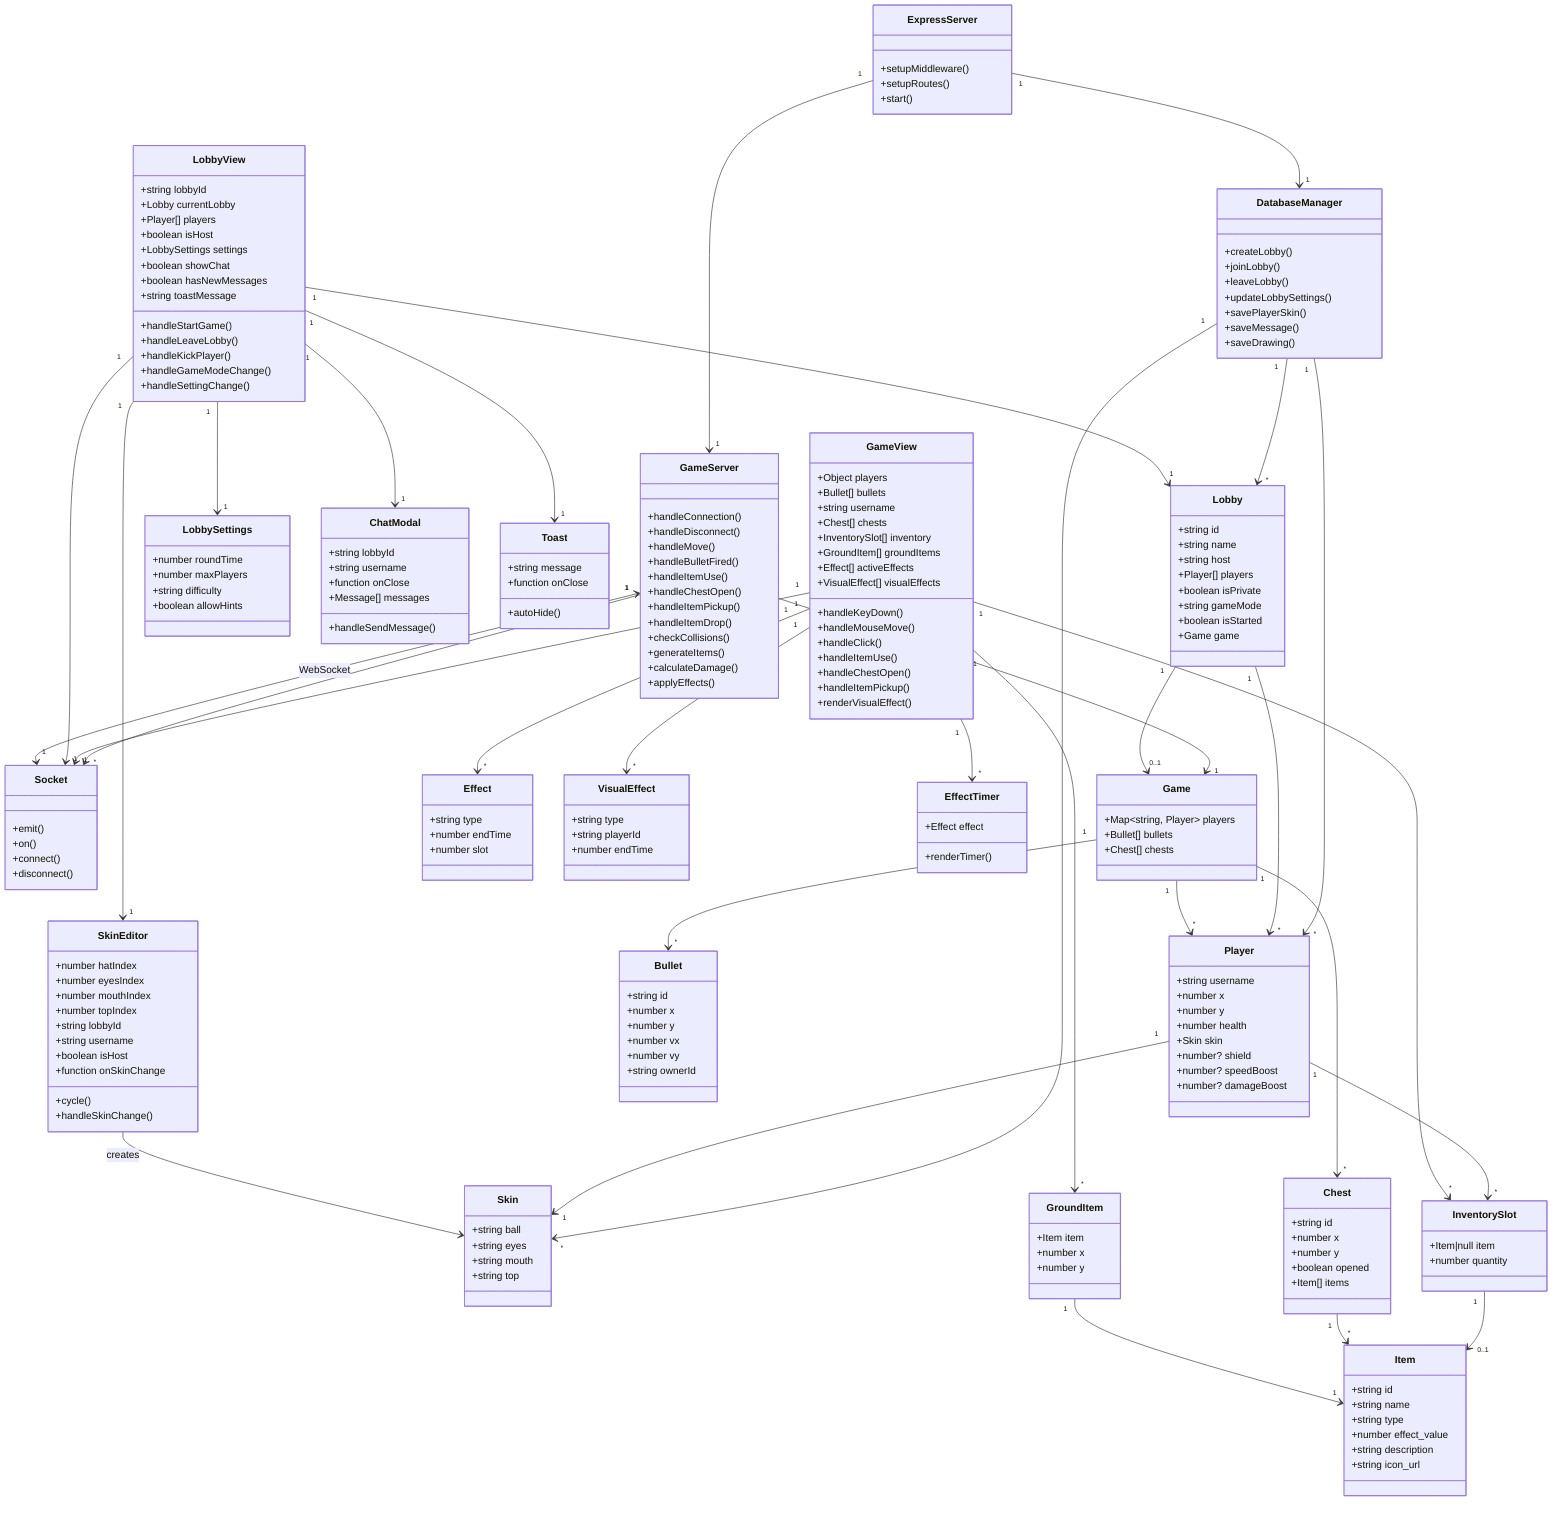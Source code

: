 classDiagram
    %% Hauptkomponenten
    class ExpressServer {
        +setupMiddleware()
        +setupRoutes()
        +start()
    }

    class DatabaseManager {
        +createLobby()
        +joinLobby()
        +leaveLobby()
        +updateLobbySettings()
        +savePlayerSkin()
        +saveMessage()
        +saveDrawing()
    }

    class GameServer {
        +handleConnection()
        +handleDisconnect()
        +handleMove()
        +handleBulletFired()
        +handleItemUse()
        +handleChestOpen()
        +handleItemPickup()
        +handleItemDrop()
        +checkCollisions()
        +generateItems()
        +calculateDamage()
        +applyEffects()
    }

    class Socket {
        +emit()
        +on()
        +connect()
        +disconnect()
    }

    %% Datenmodelle
    class Lobby {
        +string id
        +string name
        +string host
        +Player[] players
        +boolean isPrivate
        +string gameMode
        +boolean isStarted
        +Game game
    }

    class Player {
        +string username
        +number x
        +number y
        +number health
        +Skin skin
        +number? shield
        +number? speedBoost
        +number? damageBoost
    }

    class Game {
        +Map~string, Player~ players
        +Bullet[] bullets
        +Chest[] chests
    }

    class Item {
        +string id
        +string name
        +string type
        +number effect_value
        +string description
        +string icon_url
    }

    class Skin {
        +string ball
        +string eyes
        +string mouth
        +string top
    }

    class Bullet {
        +string id
        +number x
        +number y
        +number vx
        +number vy
        +string ownerId
    }

    class Chest {
        +string id
        +number x
        +number y
        +boolean opened
        +Item[] items
    }

    class InventorySlot {
        +Item|null item
        +number quantity
    }

    class GroundItem {
        +Item item
        +number x
        +number y
    }

    class Effect {
        +string type
        +number endTime
        +number slot
    }

    class VisualEffect {
        +string type
        +string playerId
        +number endTime
    }

    class LobbySettings {
        +number roundTime
        +number maxPlayers
        +string difficulty
        +boolean allowHints
    }

    class EffectTimer {
        +Effect effect
        +renderTimer()
    }

    class ChatModal {
        +string lobbyId
        +string username
        +function onClose
        +Message[] messages
        +handleSendMessage()
    }

    class Toast {
        +string message
        +function onClose
        +autoHide()
    }

    %% Frontend-Komponenten
    class GameView {
        +Object players
        +Bullet[] bullets
        +string username
        +Chest[] chests
        +InventorySlot[] inventory
        +GroundItem[] groundItems
        +Effect[] activeEffects
        +VisualEffect[] visualEffects
        +handleKeyDown()
        +handleMouseMove()
        +handleClick()
        +handleItemUse()
        +handleChestOpen()
        +handleItemPickup()
        +renderVisualEffect()
    }

    class LobbyView {
        +string lobbyId
        +Lobby currentLobby
        +Player[] players
        +boolean isHost
        +LobbySettings settings
        +boolean showChat
        +boolean hasNewMessages
        +string toastMessage
        +handleStartGame()
        +handleLeaveLobby()
        +handleKickPlayer()
        +handleGameModeChange()
        +handleSettingChange()
    }

    class SkinEditor {
        +number hatIndex
        +number eyesIndex
        +number mouthIndex
        +number topIndex
        +string lobbyId
        +string username
        +boolean isHost
        +function onSkinChange
        +cycle()
        +handleSkinChange()
    }

    %% Beziehungen
    ExpressServer "1" --> "1" DatabaseManager
    ExpressServer "1" --> "1" GameServer
    GameServer "1" --> "*" Socket
    GameServer "1" --> "1" Game
    Socket "1" <--> "1" GameServer : WebSocket
    
    DatabaseManager "1" --> "*" Lobby
    DatabaseManager "1" --> "*" Player
    DatabaseManager "1" --> "*" Skin
    
    Lobby "1" --> "*" Player
    Lobby "1" --> "0..1" Game
    Game "1" --> "*" Player
    Game "1" --> "*" Bullet
    Game "1" --> "*" Chest
    
    Player "1" --> "1" Skin
    Player "1" --> "*" InventorySlot
    InventorySlot "1" --> "0..1" Item
    
    Chest "1" --> "*" Item
    GroundItem "1" --> "1" Item
    
    GameView "1" --> "1" Socket
    GameView "1" --> "*" EffectTimer
    GameView "1" --> "*" Effect
    GameView "1" --> "*" VisualEffect
    GameView "1" --> "*" InventorySlot
    GameView "1" --> "*" GroundItem
    
    LobbyView "1" --> "1" Socket
    LobbyView "1" --> "1" Lobby
    LobbyView "1" --> "1" LobbySettings
    LobbyView "1" --> "1" SkinEditor
    LobbyView "1" --> "1" ChatModal
    LobbyView "1" --> "1" Toast
    
    SkinEditor --> Skin : creates